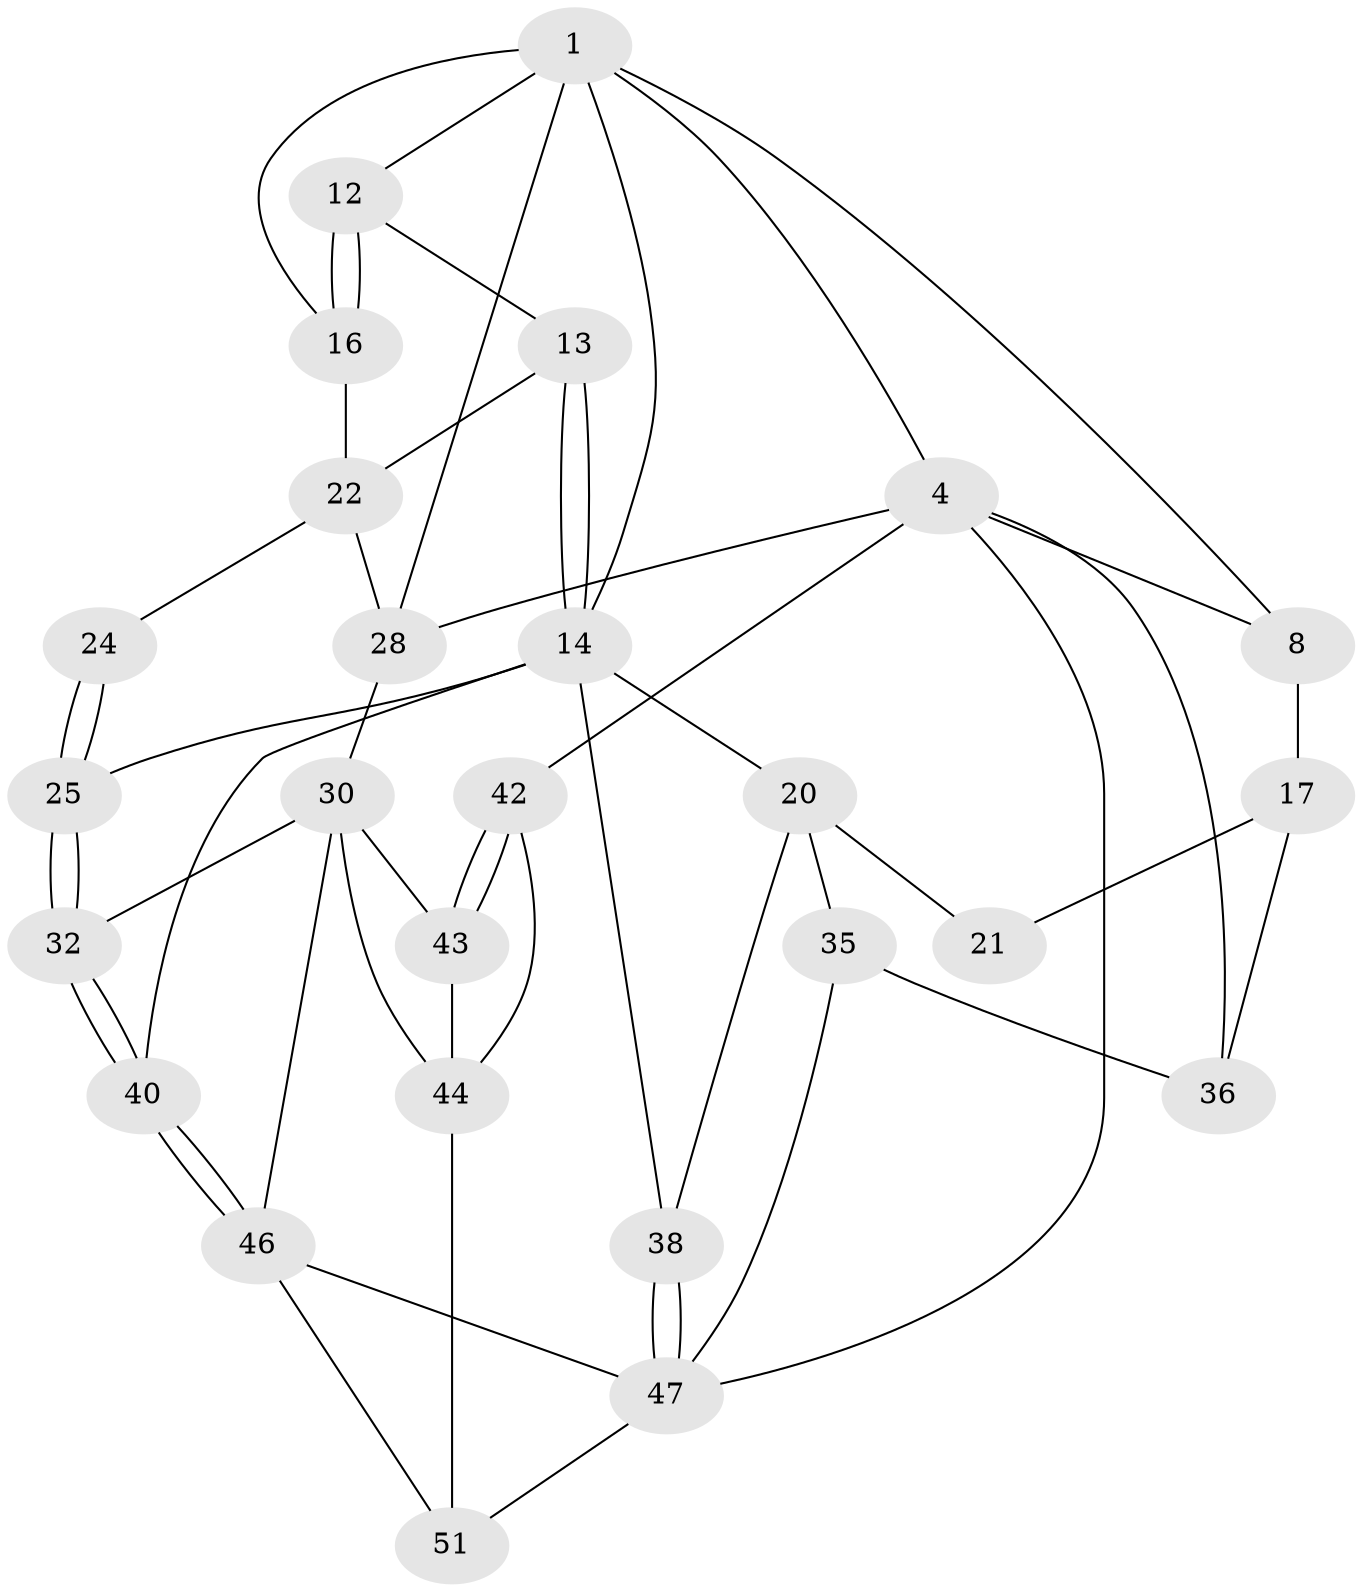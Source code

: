 // original degree distribution, {3: 0.057692307692307696, 5: 0.5192307692307693, 6: 0.21153846153846154, 4: 0.21153846153846154}
// Generated by graph-tools (version 1.1) at 2025/28/03/15/25 16:28:11]
// undirected, 26 vertices, 55 edges
graph export_dot {
graph [start="1"]
  node [color=gray90,style=filled];
  1 [pos="+0.5966669330503147+0.055688150428483046",super="+2+6"];
  4 [pos="+1+0",super="+41+5+10"];
  8 [pos="+0.3594712742874083+0.22864606503644383",super="+9"];
  12 [pos="+0.8069780809041326+0.35551810154632685"];
  13 [pos="+0.7000811876633439+0.38094842547060953"];
  14 [pos="+0.4806383012060208+0.3505124944835725",super="+19"];
  16 [pos="+0.8458265327348045+0.4196779470781722"];
  17 [pos="+0+0.30229033760028806",super="+33+18"];
  20 [pos="+0.31913035125191397+0.5016132162524736",super="+34"];
  21 [pos="+0.2574236204439514+0.503775510335443"];
  22 [pos="+0.812732251893856+0.4537982155672601",super="+27+23"];
  24 [pos="+0.7723682989247581+0.5041783808857677"];
  25 [pos="+0.6576415238829884+0.6346798585760065"];
  28 [pos="+1+0.6086947247885239",super="+29"];
  30 [pos="+0.8878351107759831+0.7268098697940661",super="+31"];
  32 [pos="+0.7134667818995436+0.7360273688129834"];
  35 [pos="+0.2604866602938514+0.8141556738781455"];
  36 [pos="+0+0.8287488590247764"];
  38 [pos="+0.34057774507318894+0.8026421371159724"];
  40 [pos="+0.6185745319823927+0.8367871241891066"];
  42 [pos="+1+1"];
  43 [pos="+0.9121041375558421+0.8311223753699918"];
  44 [pos="+0.8755363526274816+1",super="+50"];
  46 [pos="+0.579432949760041+1",super="+49"];
  47 [pos="+0.3591723861922859+0.8691635611423201",super="+48"];
  51 [pos="+0.5696268911600875+1"];
  1 -- 16;
  1 -- 4;
  1 -- 12;
  1 -- 28;
  1 -- 8;
  1 -- 14;
  4 -- 42;
  4 -- 28;
  4 -- 8;
  4 -- 36;
  4 -- 47;
  8 -- 17;
  12 -- 13;
  12 -- 16;
  12 -- 16;
  13 -- 14;
  13 -- 14;
  13 -- 22;
  14 -- 20;
  14 -- 38;
  14 -- 40;
  14 -- 25;
  16 -- 22;
  17 -- 36;
  17 -- 21 [weight=2];
  20 -- 21;
  20 -- 35;
  20 -- 38;
  22 -- 24 [weight=2];
  22 -- 28;
  24 -- 25;
  24 -- 25;
  25 -- 32;
  25 -- 32;
  28 -- 30;
  30 -- 43;
  30 -- 32;
  30 -- 46;
  30 -- 44;
  32 -- 40;
  32 -- 40;
  35 -- 36;
  35 -- 47;
  38 -- 47;
  38 -- 47;
  40 -- 46;
  40 -- 46;
  42 -- 43;
  42 -- 43;
  42 -- 44;
  43 -- 44;
  44 -- 51;
  46 -- 51;
  46 -- 47;
  47 -- 51;
}
